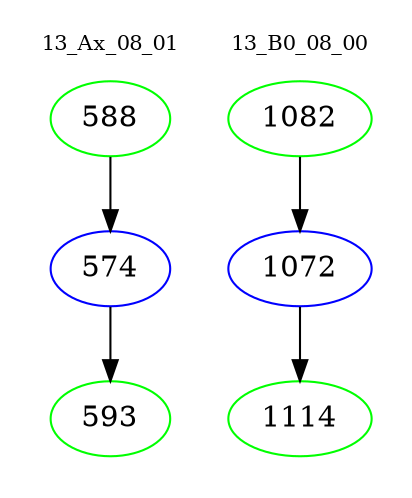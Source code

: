 digraph{
subgraph cluster_0 {
color = white
label = "13_Ax_08_01";
fontsize=10;
T0_588 [label="588", color="green"]
T0_588 -> T0_574 [color="black"]
T0_574 [label="574", color="blue"]
T0_574 -> T0_593 [color="black"]
T0_593 [label="593", color="green"]
}
subgraph cluster_1 {
color = white
label = "13_B0_08_00";
fontsize=10;
T1_1082 [label="1082", color="green"]
T1_1082 -> T1_1072 [color="black"]
T1_1072 [label="1072", color="blue"]
T1_1072 -> T1_1114 [color="black"]
T1_1114 [label="1114", color="green"]
}
}
